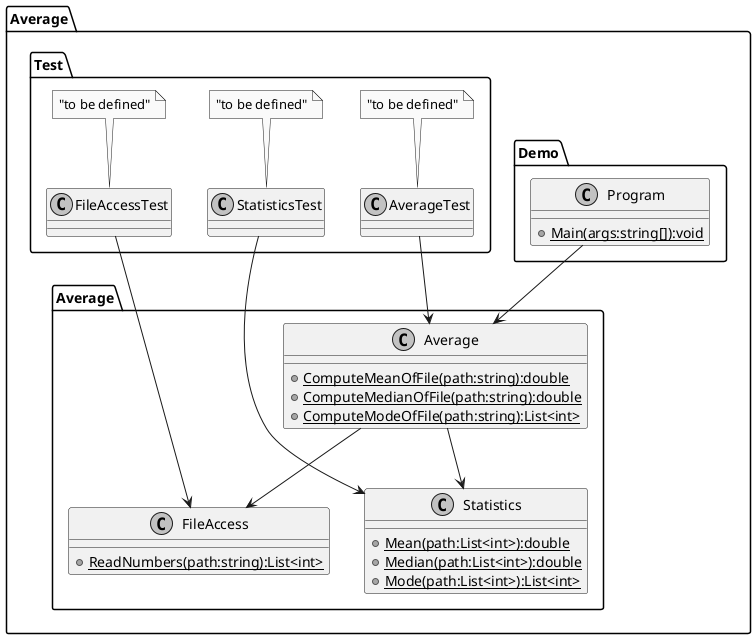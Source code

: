 @startuml

skinparam monochrome true
skinparam defaultFontName "Fantasque Sans Mono"
skinparam dpi  00

package "Average.Average" {
    class FileAccess {
        {static}{method} +ReadNumbers(path:string):List<int>
    }

    class Average {
        {static}{method} +ComputeMeanOfFile(path:string):double
        {static}{method} +ComputeMedianOfFile(path:string):double
        {static}{method} +ComputeModeOfFile(path:string):List<int>
    }

    class Statistics {
        {static}{method} +Mean(path:List<int>):double
        {static}{method} +Median(path:List<int>):double
        {static}{method} +Mode(path:List<int>):List<int>
    }

    Average --> FileAccess
    Average --> Statistics
}

package "Average.Demo" {
    class Program {
        {static}{method} +Main(args:string[]):void
    }
}

Average.Demo.Program --> Average.Average.Average

package "Average.Test" {
    class FileAccessTest { }
    note top: "to be defined"
    
    class AverageTest { }
    note top: "to be defined"

    class StatisticsTest { }
    note top: "to be defined"
}

Average.Test.FileAccessTest --> Average.Average.FileAccess
Average.Test.AverageTest --> Average.Average.Average
Average.Test.StatisticsTest --> Average.Average.Statistics

@enduml